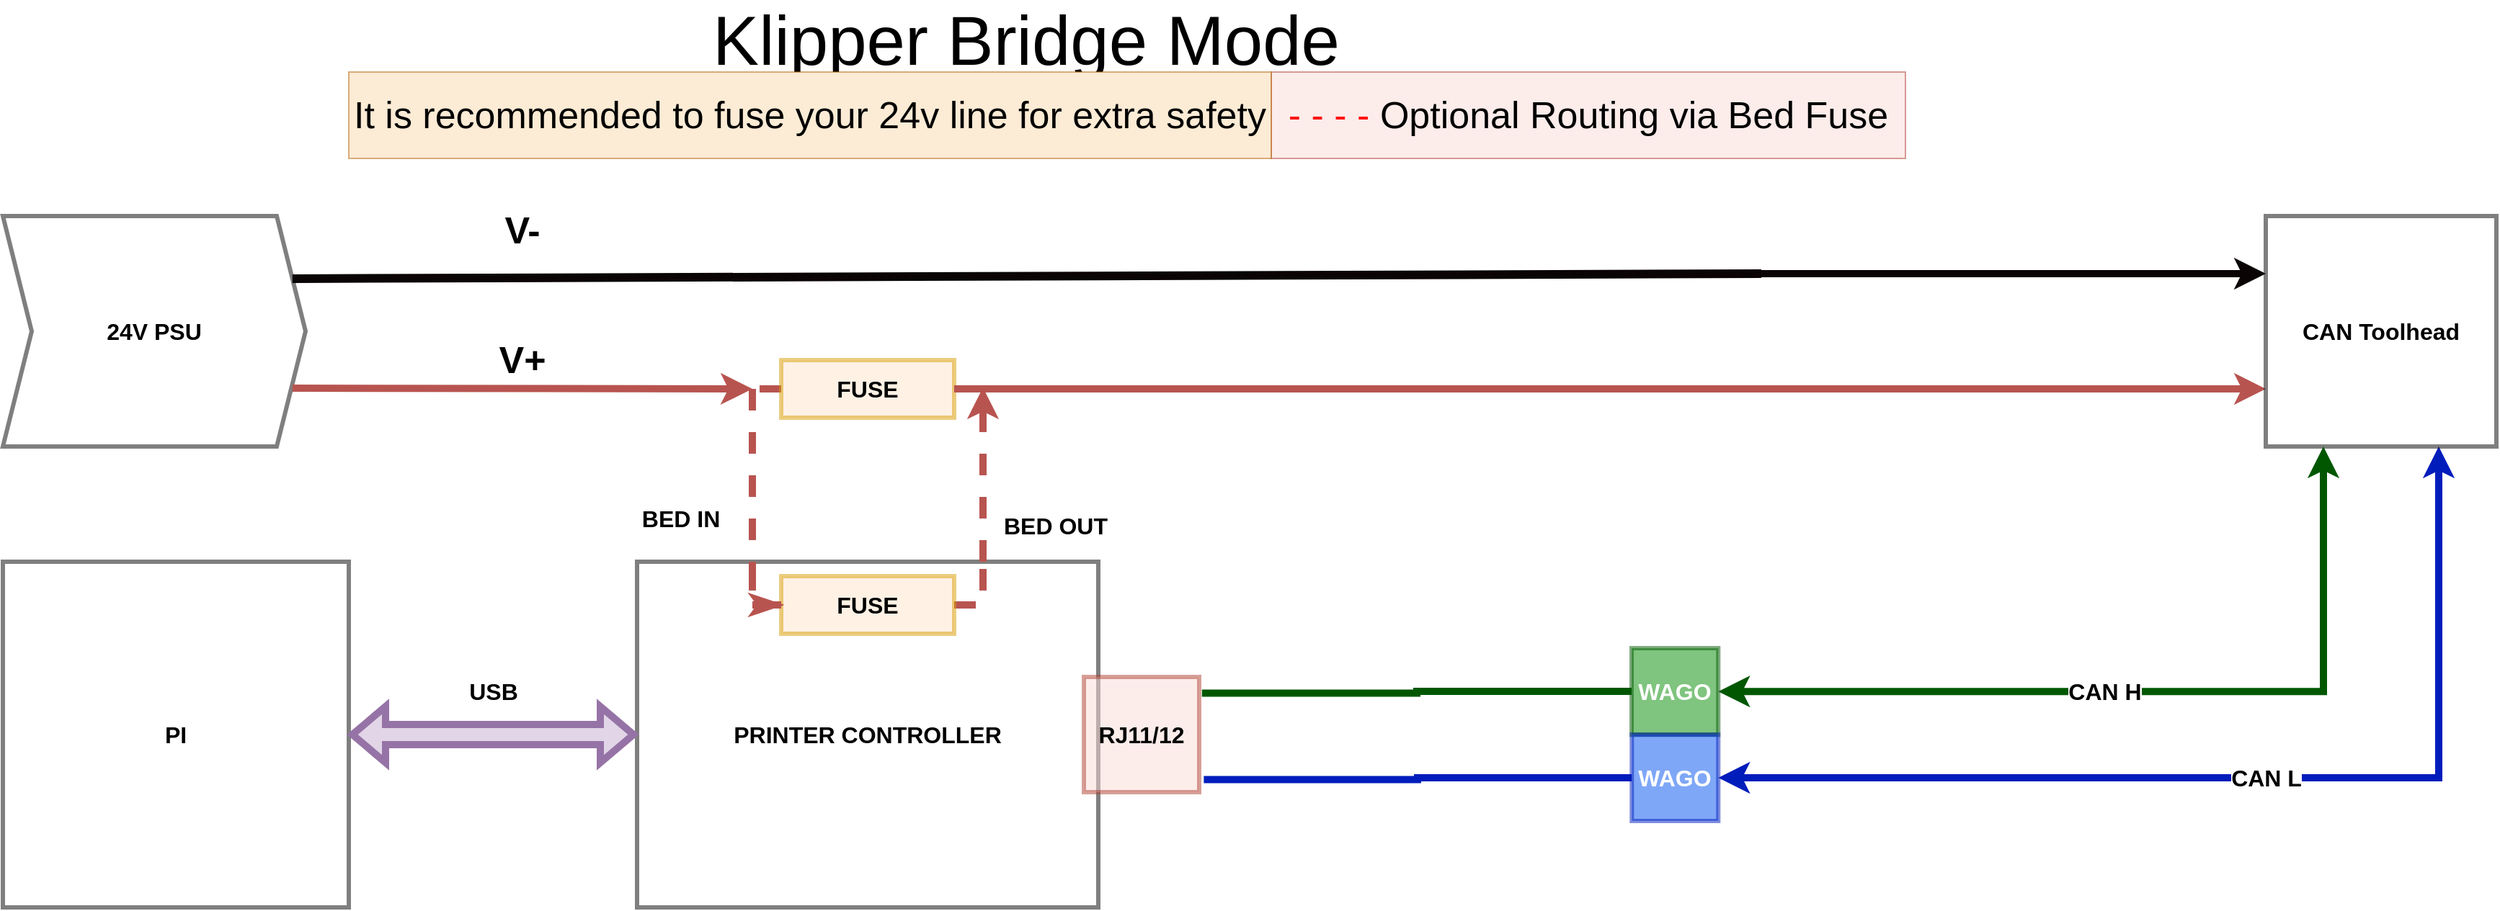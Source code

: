 <mxfile version="20.2.2" type="github"><diagram name="Page-1" id="16e2658f-23c8-b752-8be9-c03fbebb8bbe"><mxGraphModel dx="3678" dy="1358" grid="1" gridSize="10" guides="1" tooltips="1" connect="1" arrows="1" fold="1" page="1" pageScale="1" pageWidth="1600" pageHeight="900" background="none" math="0" shadow="0"><root><mxCell id="0"/><mxCell id="1" parent="0"/><mxCell id="tk3jWDGdzixleCatkMts-209" style="edgeStyle=elbowEdgeStyle;rounded=0;orthogonalLoop=1;jettySize=auto;html=1;labelBackgroundColor=default;fontSize=16;fontColor=none;startArrow=none;startFill=0;endArrow=none;endFill=0;strokeColor=#b85450;strokeWidth=5;dashed=1;fillColor=#f8cecc;" edge="1" parent="1" source="tk3jWDGdzixleCatkMts-210"><mxGeometry relative="1" as="geometry"><mxPoint x="600" y="300" as="targetPoint"/></mxGeometry></mxCell><mxCell id="tk3jWDGdzixleCatkMts-210" value="FUSE" style="rounded=0;whiteSpace=wrap;html=1;glass=0;labelBorderColor=none;sketch=0;fontSize=16;strokeColor=#d79b00;strokeWidth=3;fillColor=#ffe6cc;opacity=50;fontStyle=1" vertex="1" parent="1"><mxGeometry x="620" y="280" width="120" height="40" as="geometry"/></mxCell><mxCell id="tk3jWDGdzixleCatkMts-211" value="" style="endArrow=none;html=1;rounded=0;labelBackgroundColor=none;fontSize=16;fontColor=none;strokeColor=#b85450;strokeWidth=5;fillColor=#f8cecc;startArrow=classic;startFill=1;exitX=0;exitY=0.75;exitDx=0;exitDy=0;" edge="1" parent="1" source="tk3jWDGdzixleCatkMts-213" target="tk3jWDGdzixleCatkMts-210"><mxGeometry y="-10" width="50" height="50" relative="1" as="geometry"><mxPoint x="1570" y="300" as="sourcePoint"/><mxPoint x="490" y="300" as="targetPoint"/><Array as="points"/><mxPoint as="offset"/></mxGeometry></mxCell><mxCell id="tk3jWDGdzixleCatkMts-212" value="CAN L" style="edgeStyle=elbowEdgeStyle;rounded=0;orthogonalLoop=1;jettySize=auto;html=1;labelBackgroundColor=default;fontSize=16;fontColor=none;startArrow=classic;startFill=1;endArrow=classic;endFill=1;strokeColor=#001DBC;strokeWidth=5;fillColor=#0050ef;fontStyle=1;entryX=1;entryY=0.5;entryDx=0;entryDy=0;" edge="1" parent="1" source="tk3jWDGdzixleCatkMts-213" target="tk3jWDGdzixleCatkMts-243"><mxGeometry x="-0.04" relative="1" as="geometry"><mxPoint x="1770" y="590" as="targetPoint"/><Array as="points"><mxPoint x="1770" y="470"/></Array><mxPoint as="offset"/></mxGeometry></mxCell><mxCell id="tk3jWDGdzixleCatkMts-213" value="CAN Toolhead" style="whiteSpace=wrap;html=1;aspect=fixed;rounded=0;glass=0;labelBorderColor=none;sketch=0;fontSize=16;fontColor=none;strokeColor=default;strokeWidth=3;fillColor=none;opacity=50;fontStyle=1" vertex="1" parent="1"><mxGeometry x="1650" y="180" width="160" height="160" as="geometry"/></mxCell><mxCell id="tk3jWDGdzixleCatkMts-214" value="24V PSU" style="shape=step;perimeter=stepPerimeter;whiteSpace=wrap;html=1;fixedSize=1;rounded=0;glass=0;labelBorderColor=none;sketch=0;fontSize=16;fontColor=none;strokeColor=default;strokeWidth=3;fillColor=none;opacity=50;fontStyle=1" vertex="1" parent="1"><mxGeometry x="80" y="180" width="210" height="160" as="geometry"/></mxCell><mxCell id="tk3jWDGdzixleCatkMts-215" style="edgeStyle=elbowEdgeStyle;rounded=0;orthogonalLoop=1;jettySize=auto;html=1;labelBackgroundColor=default;fontSize=16;fontColor=none;startArrow=none;startFill=0;endArrow=none;endFill=0;strokeColor=#001DBC;strokeWidth=5;exitX=1.038;exitY=0.89;exitDx=0;exitDy=0;exitPerimeter=0;fillColor=#0050ef;" edge="1" parent="1" target="tk3jWDGdzixleCatkMts-243"><mxGeometry relative="1" as="geometry"><mxPoint x="913.2" y="571.2" as="sourcePoint"/></mxGeometry></mxCell><mxCell id="tk3jWDGdzixleCatkMts-216" value="PRINTER CONTROLLER" style="rounded=0;whiteSpace=wrap;html=1;glass=0;labelBorderColor=none;sketch=0;fontSize=16;fontColor=none;strokeColor=default;strokeWidth=3;fillColor=none;opacity=50;fontStyle=1" vertex="1" parent="1"><mxGeometry x="520" y="420" width="320" height="240" as="geometry"/></mxCell><mxCell id="tk3jWDGdzixleCatkMts-217" style="edgeStyle=elbowEdgeStyle;rounded=0;orthogonalLoop=1;jettySize=auto;html=1;entryX=0.75;entryY=0;entryDx=0;entryDy=0;dashed=1;labelBackgroundColor=none;fontSize=16;fontColor=none;startArrow=none;startFill=0;endArrow=none;endFill=0;strokeColor=#b85450;strokeWidth=5;fillColor=#f8cecc;" edge="1" parent="1" target="tk3jWDGdzixleCatkMts-216"><mxGeometry relative="1" as="geometry"><mxPoint x="740" y="450" as="sourcePoint"/><Array as="points"><mxPoint x="760" y="440"/></Array></mxGeometry></mxCell><mxCell id="tk3jWDGdzixleCatkMts-218" value="FUSE" style="rounded=0;whiteSpace=wrap;html=1;glass=0;labelBorderColor=none;sketch=0;fontSize=16;strokeColor=#d79b00;strokeWidth=3;fillColor=#ffe6cc;opacity=50;fontStyle=1" vertex="1" parent="1"><mxGeometry x="620" y="430" width="120" height="40" as="geometry"/></mxCell><mxCell id="tk3jWDGdzixleCatkMts-219" value="BED IN" style="endArrow=classicThin;dashed=1;html=1;rounded=0;labelBackgroundColor=none;fontSize=16;fontColor=none;strokeColor=#b85450;strokeWidth=5;fillColor=#f8cecc;endFill=1;fontStyle=1" edge="1" parent="1"><mxGeometry x="0.059" y="-50" width="50" height="50" relative="1" as="geometry"><mxPoint x="600" y="300" as="sourcePoint"/><mxPoint x="620" y="450" as="targetPoint"/><mxPoint as="offset"/><Array as="points"><mxPoint x="600" y="390"/><mxPoint x="600" y="450"/></Array></mxGeometry></mxCell><mxCell id="tk3jWDGdzixleCatkMts-220" value="BED OUT" style="endArrow=classic;dashed=1;html=1;rounded=0;labelBackgroundColor=none;fontSize=16;fontColor=none;strokeColor=#b85450;strokeWidth=5;fillColor=#f8cecc;endFill=1;fontStyle=1" edge="1" parent="1"><mxGeometry x="-0.59" y="-50" width="50" height="50" relative="1" as="geometry"><mxPoint x="760" y="420" as="sourcePoint"/><mxPoint x="760" y="299" as="targetPoint"/><mxPoint as="offset"/></mxGeometry></mxCell><mxCell id="tk3jWDGdzixleCatkMts-221" value="" style="endArrow=none;dashed=1;html=1;rounded=0;labelBackgroundColor=none;fontSize=16;fontColor=none;strokeColor=#b85450;strokeWidth=5;exitX=0;exitY=0.5;exitDx=0;exitDy=0;fillColor=#f8cecc;" edge="1" parent="1" source="tk3jWDGdzixleCatkMts-218"><mxGeometry width="50" height="50" relative="1" as="geometry"><mxPoint x="540" y="450" as="sourcePoint"/><mxPoint x="600" y="420" as="targetPoint"/><Array as="points"><mxPoint x="600" y="450"/></Array></mxGeometry></mxCell><mxCell id="tk3jWDGdzixleCatkMts-224" value="CAN H" style="edgeStyle=elbowEdgeStyle;rounded=0;orthogonalLoop=1;jettySize=auto;html=1;entryX=0.25;entryY=1;entryDx=0;entryDy=0;labelBackgroundColor=default;fontSize=16;fontColor=none;startArrow=classic;startFill=1;endArrow=classic;endFill=1;strokeColor=#005700;strokeWidth=5;fillColor=#008a00;fontStyle=1;exitX=1;exitY=0.5;exitDx=0;exitDy=0;" edge="1" parent="1" target="tk3jWDGdzixleCatkMts-213" source="tk3jWDGdzixleCatkMts-241"><mxGeometry x="-0.091" relative="1" as="geometry"><mxPoint x="1690" y="560" as="sourcePoint"/><Array as="points"><mxPoint x="1690" y="490"/></Array><mxPoint as="offset"/></mxGeometry></mxCell><mxCell id="tk3jWDGdzixleCatkMts-229" value="V-" style="endArrow=none;html=1;rounded=0;labelBackgroundColor=none;fontSize=26;fontColor=none;strokeColor=#0A0504;strokeWidth=6;exitX=1;exitY=0.25;exitDx=0;exitDy=0;fontStyle=1" edge="1" parent="1" source="tk3jWDGdzixleCatkMts-214"><mxGeometry x="-0.688" y="33" width="50" height="50" relative="1" as="geometry"><mxPoint x="540" y="340" as="sourcePoint"/><mxPoint x="1300" y="220" as="targetPoint"/><Array as="points"/><mxPoint as="offset"/></mxGeometry></mxCell><mxCell id="tk3jWDGdzixleCatkMts-230" value="" style="endArrow=none;html=1;rounded=0;labelBackgroundColor=none;fontSize=16;fontColor=none;strokeColor=#0A0504;strokeWidth=5;exitX=0;exitY=0.25;exitDx=0;exitDy=0;endFill=0;startArrow=classic;startFill=1;" edge="1" parent="1" source="tk3jWDGdzixleCatkMts-213"><mxGeometry width="50" height="50" relative="1" as="geometry"><mxPoint x="620" y="340" as="sourcePoint"/><mxPoint x="1290" y="220" as="targetPoint"/><Array as="points"><mxPoint x="1470" y="220"/></Array></mxGeometry></mxCell><mxCell id="tk3jWDGdzixleCatkMts-232" value="PI" style="rounded=0;whiteSpace=wrap;html=1;glass=0;labelBorderColor=none;sketch=0;fontSize=16;fontColor=none;strokeColor=default;strokeWidth=3;fillColor=none;opacity=50;fontStyle=1" vertex="1" parent="1"><mxGeometry x="80" y="420" width="240" height="240" as="geometry"/></mxCell><mxCell id="tk3jWDGdzixleCatkMts-233" value="USB" style="shape=flexArrow;endArrow=classic;startArrow=classic;html=1;rounded=0;labelBackgroundColor=default;fontSize=16;fontColor=none;strokeColor=#9673a6;strokeWidth=5;entryX=0;entryY=0.5;entryDx=0;entryDy=0;exitX=1;exitY=0.5;exitDx=0;exitDy=0;fillColor=#e1d5e7;fontStyle=1" edge="1" parent="1" source="tk3jWDGdzixleCatkMts-232" target="tk3jWDGdzixleCatkMts-216"><mxGeometry y="30" width="100" height="100" relative="1" as="geometry"><mxPoint x="310" y="650" as="sourcePoint"/><mxPoint x="410" y="550" as="targetPoint"/><mxPoint as="offset"/></mxGeometry></mxCell><mxCell id="tk3jWDGdzixleCatkMts-234" value="V+" style="endArrow=none;html=1;rounded=0;labelBackgroundColor=default;fontSize=26;fontColor=none;strokeColor=#b85450;strokeWidth=5;fillColor=#f8cecc;entryX=1;entryY=0.75;entryDx=0;entryDy=0;endFill=0;startArrow=classic;startFill=1;fontStyle=1" edge="1" parent="1"><mxGeometry x="0.003" y="-20" width="50" height="50" relative="1" as="geometry"><mxPoint x="600" y="300" as="sourcePoint"/><mxPoint x="280.87" y="299.522" as="targetPoint"/><mxPoint as="offset"/></mxGeometry></mxCell><mxCell id="tk3jWDGdzixleCatkMts-241" value="WAGO" style="whiteSpace=wrap;html=1;aspect=fixed;rounded=0;glass=0;labelBorderColor=none;sketch=0;fontSize=16;fontColor=#ffffff;strokeColor=#005700;strokeWidth=3;fillColor=#008a00;opacity=50;fontStyle=1" vertex="1" parent="1"><mxGeometry x="1210" y="480" width="60.16" height="60.16" as="geometry"/></mxCell><mxCell id="tk3jWDGdzixleCatkMts-243" value="WAGO" style="whiteSpace=wrap;html=1;aspect=fixed;rounded=0;glass=0;labelBorderColor=none;sketch=0;fontSize=16;fontColor=#ffffff;strokeColor=#001DBC;strokeWidth=3;fillColor=#0050ef;opacity=50;fontStyle=1" vertex="1" parent="1"><mxGeometry x="1210.16" y="540" width="60" height="60" as="geometry"/></mxCell><mxCell id="tk3jWDGdzixleCatkMts-244" value="RJ11/12" style="whiteSpace=wrap;html=1;aspect=fixed;rounded=0;glass=0;labelBorderColor=none;sketch=0;fontSize=16;strokeColor=#ae4132;strokeWidth=3;fillColor=#fad9d5;opacity=50;fontStyle=1" vertex="1" parent="1"><mxGeometry x="830" y="500" width="80" height="80" as="geometry"/></mxCell><mxCell id="tk3jWDGdzixleCatkMts-245" style="edgeStyle=elbowEdgeStyle;rounded=0;orthogonalLoop=1;jettySize=auto;html=1;labelBackgroundColor=default;fontSize=16;fontColor=none;startArrow=none;startFill=0;endArrow=none;endFill=0;strokeColor=#005700;strokeWidth=5;fillColor=#008a00;exitX=1.024;exitY=0.14;exitDx=0;exitDy=0;exitPerimeter=0;" edge="1" parent="1" source="tk3jWDGdzixleCatkMts-244"><mxGeometry relative="1" as="geometry"><mxPoint x="1210" y="510" as="targetPoint"/><mxPoint x="910.0" y="520" as="sourcePoint"/><Array as="points"/></mxGeometry></mxCell><mxCell id="tk3jWDGdzixleCatkMts-246" value="Klipper Bridge Mode" style="text;html=1;strokeColor=none;fillColor=none;spacing=5;spacingTop=-20;whiteSpace=wrap;overflow=hidden;rounded=0;glass=0;labelBorderColor=none;sketch=0;fontSize=48;fontColor=none;opacity=50;align=center;" vertex="1" parent="1"><mxGeometry x="110" y="40" width="1360" height="40" as="geometry"/></mxCell><mxCell id="tk3jWDGdzixleCatkMts-247" value="&lt;font color=&quot;#FF1414&quot;&gt;- - - - &lt;/font&gt;Optional Routing via Bed Fuse" style="text;html=1;strokeColor=#ae4132;fillColor=#fad9d5;align=center;verticalAlign=middle;whiteSpace=wrap;rounded=0;glass=0;labelBorderColor=none;sketch=0;fontSize=26;opacity=50;fontStyle=0" vertex="1" parent="1"><mxGeometry x="960" y="80" width="440" height="60" as="geometry"/></mxCell><mxCell id="tk3jWDGdzixleCatkMts-248" value="It is recommended to fuse your 24v line for extra safety" style="text;html=1;strokeColor=#b46504;fillColor=#fad7ac;align=center;verticalAlign=middle;whiteSpace=wrap;rounded=0;glass=0;labelBorderColor=none;sketch=0;fontSize=26;opacity=50;" vertex="1" parent="1"><mxGeometry x="320" y="80" width="640" height="60" as="geometry"/></mxCell></root></mxGraphModel></diagram></mxfile>
